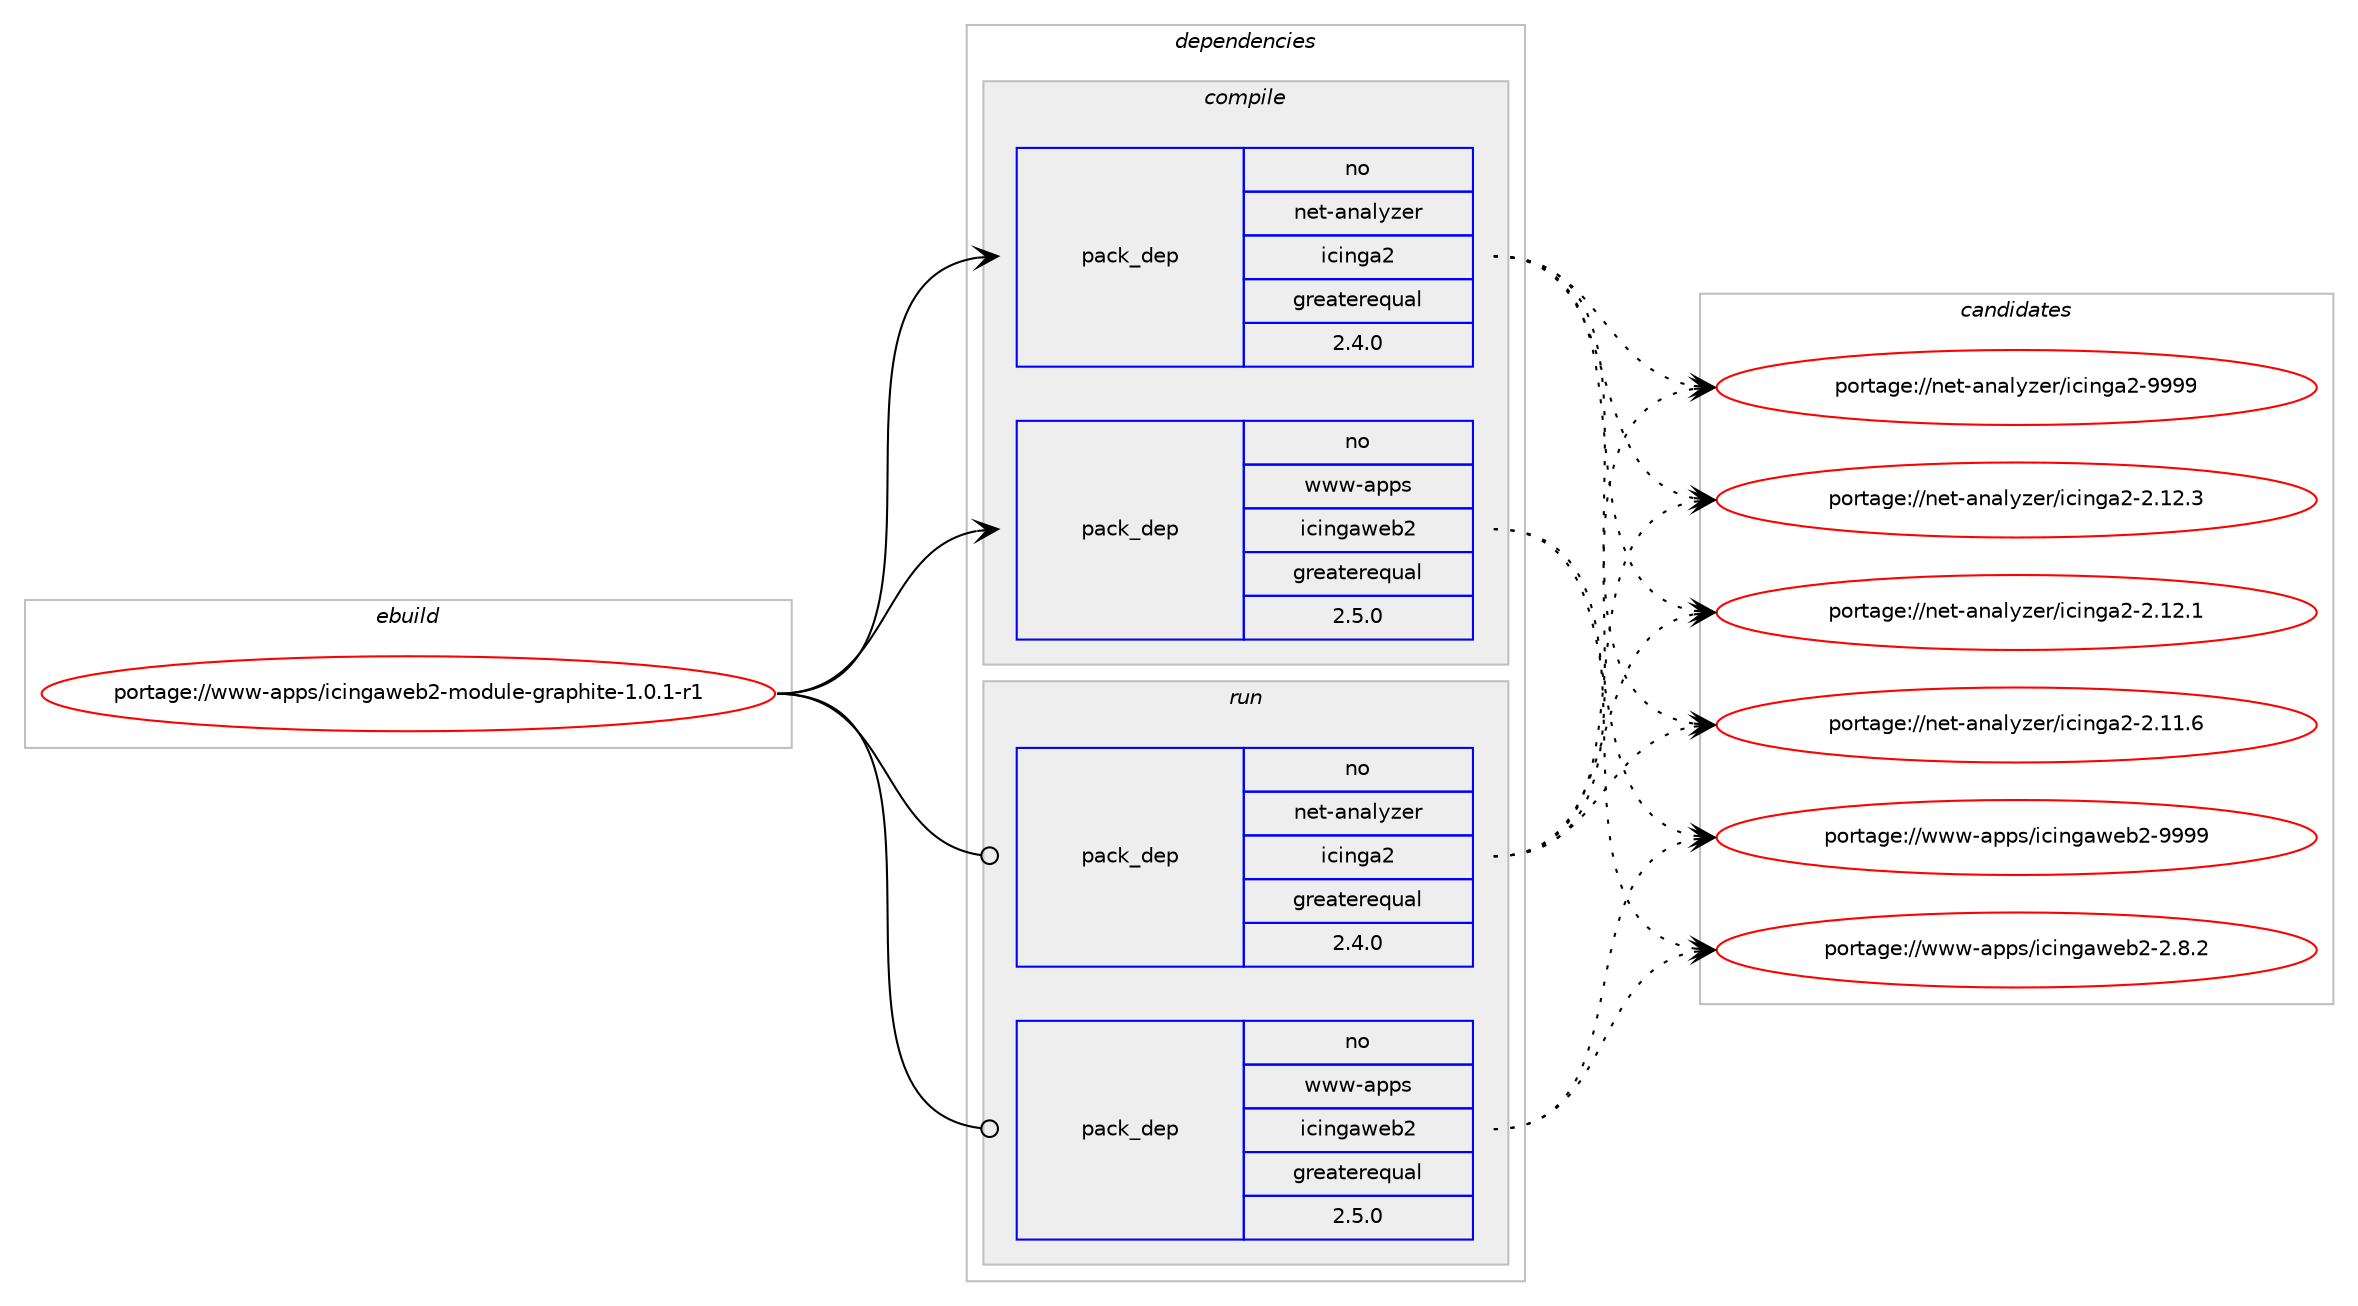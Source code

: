 digraph prolog {

# *************
# Graph options
# *************

newrank=true;
concentrate=true;
compound=true;
graph [rankdir=LR,fontname=Helvetica,fontsize=10,ranksep=1.5];#, ranksep=2.5, nodesep=0.2];
edge  [arrowhead=vee];
node  [fontname=Helvetica,fontsize=10];

# **********
# The ebuild
# **********

subgraph cluster_leftcol {
color=gray;
rank=same;
label=<<i>ebuild</i>>;
id [label="portage://www-apps/icingaweb2-module-graphite-1.0.1-r1", color=red, width=4, href="../www-apps/icingaweb2-module-graphite-1.0.1-r1.svg"];
}

# ****************
# The dependencies
# ****************

subgraph cluster_midcol {
color=gray;
label=<<i>dependencies</i>>;
subgraph cluster_compile {
fillcolor="#eeeeee";
style=filled;
label=<<i>compile</i>>;
subgraph pack1114 {
dependency1177 [label=<<TABLE BORDER="0" CELLBORDER="1" CELLSPACING="0" CELLPADDING="4" WIDTH="220"><TR><TD ROWSPAN="6" CELLPADDING="30">pack_dep</TD></TR><TR><TD WIDTH="110">no</TD></TR><TR><TD>net-analyzer</TD></TR><TR><TD>icinga2</TD></TR><TR><TD>greaterequal</TD></TR><TR><TD>2.4.0</TD></TR></TABLE>>, shape=none, color=blue];
}
id:e -> dependency1177:w [weight=20,style="solid",arrowhead="vee"];
subgraph pack1115 {
dependency1178 [label=<<TABLE BORDER="0" CELLBORDER="1" CELLSPACING="0" CELLPADDING="4" WIDTH="220"><TR><TD ROWSPAN="6" CELLPADDING="30">pack_dep</TD></TR><TR><TD WIDTH="110">no</TD></TR><TR><TD>www-apps</TD></TR><TR><TD>icingaweb2</TD></TR><TR><TD>greaterequal</TD></TR><TR><TD>2.5.0</TD></TR></TABLE>>, shape=none, color=blue];
}
id:e -> dependency1178:w [weight=20,style="solid",arrowhead="vee"];
}
subgraph cluster_compileandrun {
fillcolor="#eeeeee";
style=filled;
label=<<i>compile and run</i>>;
}
subgraph cluster_run {
fillcolor="#eeeeee";
style=filled;
label=<<i>run</i>>;
subgraph pack1116 {
dependency1179 [label=<<TABLE BORDER="0" CELLBORDER="1" CELLSPACING="0" CELLPADDING="4" WIDTH="220"><TR><TD ROWSPAN="6" CELLPADDING="30">pack_dep</TD></TR><TR><TD WIDTH="110">no</TD></TR><TR><TD>net-analyzer</TD></TR><TR><TD>icinga2</TD></TR><TR><TD>greaterequal</TD></TR><TR><TD>2.4.0</TD></TR></TABLE>>, shape=none, color=blue];
}
id:e -> dependency1179:w [weight=20,style="solid",arrowhead="odot"];
subgraph pack1117 {
dependency1180 [label=<<TABLE BORDER="0" CELLBORDER="1" CELLSPACING="0" CELLPADDING="4" WIDTH="220"><TR><TD ROWSPAN="6" CELLPADDING="30">pack_dep</TD></TR><TR><TD WIDTH="110">no</TD></TR><TR><TD>www-apps</TD></TR><TR><TD>icingaweb2</TD></TR><TR><TD>greaterequal</TD></TR><TR><TD>2.5.0</TD></TR></TABLE>>, shape=none, color=blue];
}
id:e -> dependency1180:w [weight=20,style="solid",arrowhead="odot"];
}
}

# **************
# The candidates
# **************

subgraph cluster_choices {
rank=same;
color=gray;
label=<<i>candidates</i>>;

subgraph choice1114 {
color=black;
nodesep=1;
choice110101116459711097108121122101114471059910511010397504557575757 [label="portage://net-analyzer/icinga2-9999", color=red, width=4,href="../net-analyzer/icinga2-9999.svg"];
choice1101011164597110971081211221011144710599105110103975045504649504651 [label="portage://net-analyzer/icinga2-2.12.3", color=red, width=4,href="../net-analyzer/icinga2-2.12.3.svg"];
choice1101011164597110971081211221011144710599105110103975045504649504649 [label="portage://net-analyzer/icinga2-2.12.1", color=red, width=4,href="../net-analyzer/icinga2-2.12.1.svg"];
choice1101011164597110971081211221011144710599105110103975045504649494654 [label="portage://net-analyzer/icinga2-2.11.6", color=red, width=4,href="../net-analyzer/icinga2-2.11.6.svg"];
dependency1177:e -> choice110101116459711097108121122101114471059910511010397504557575757:w [style=dotted,weight="100"];
dependency1177:e -> choice1101011164597110971081211221011144710599105110103975045504649504651:w [style=dotted,weight="100"];
dependency1177:e -> choice1101011164597110971081211221011144710599105110103975045504649504649:w [style=dotted,weight="100"];
dependency1177:e -> choice1101011164597110971081211221011144710599105110103975045504649494654:w [style=dotted,weight="100"];
}
subgraph choice1115 {
color=black;
nodesep=1;
choice119119119459711211211547105991051101039711910198504557575757 [label="portage://www-apps/icingaweb2-9999", color=red, width=4,href="../www-apps/icingaweb2-9999.svg"];
choice11911911945971121121154710599105110103971191019850455046564650 [label="portage://www-apps/icingaweb2-2.8.2", color=red, width=4,href="../www-apps/icingaweb2-2.8.2.svg"];
dependency1178:e -> choice119119119459711211211547105991051101039711910198504557575757:w [style=dotted,weight="100"];
dependency1178:e -> choice11911911945971121121154710599105110103971191019850455046564650:w [style=dotted,weight="100"];
}
subgraph choice1116 {
color=black;
nodesep=1;
choice110101116459711097108121122101114471059910511010397504557575757 [label="portage://net-analyzer/icinga2-9999", color=red, width=4,href="../net-analyzer/icinga2-9999.svg"];
choice1101011164597110971081211221011144710599105110103975045504649504651 [label="portage://net-analyzer/icinga2-2.12.3", color=red, width=4,href="../net-analyzer/icinga2-2.12.3.svg"];
choice1101011164597110971081211221011144710599105110103975045504649504649 [label="portage://net-analyzer/icinga2-2.12.1", color=red, width=4,href="../net-analyzer/icinga2-2.12.1.svg"];
choice1101011164597110971081211221011144710599105110103975045504649494654 [label="portage://net-analyzer/icinga2-2.11.6", color=red, width=4,href="../net-analyzer/icinga2-2.11.6.svg"];
dependency1179:e -> choice110101116459711097108121122101114471059910511010397504557575757:w [style=dotted,weight="100"];
dependency1179:e -> choice1101011164597110971081211221011144710599105110103975045504649504651:w [style=dotted,weight="100"];
dependency1179:e -> choice1101011164597110971081211221011144710599105110103975045504649504649:w [style=dotted,weight="100"];
dependency1179:e -> choice1101011164597110971081211221011144710599105110103975045504649494654:w [style=dotted,weight="100"];
}
subgraph choice1117 {
color=black;
nodesep=1;
choice119119119459711211211547105991051101039711910198504557575757 [label="portage://www-apps/icingaweb2-9999", color=red, width=4,href="../www-apps/icingaweb2-9999.svg"];
choice11911911945971121121154710599105110103971191019850455046564650 [label="portage://www-apps/icingaweb2-2.8.2", color=red, width=4,href="../www-apps/icingaweb2-2.8.2.svg"];
dependency1180:e -> choice119119119459711211211547105991051101039711910198504557575757:w [style=dotted,weight="100"];
dependency1180:e -> choice11911911945971121121154710599105110103971191019850455046564650:w [style=dotted,weight="100"];
}
}

}
